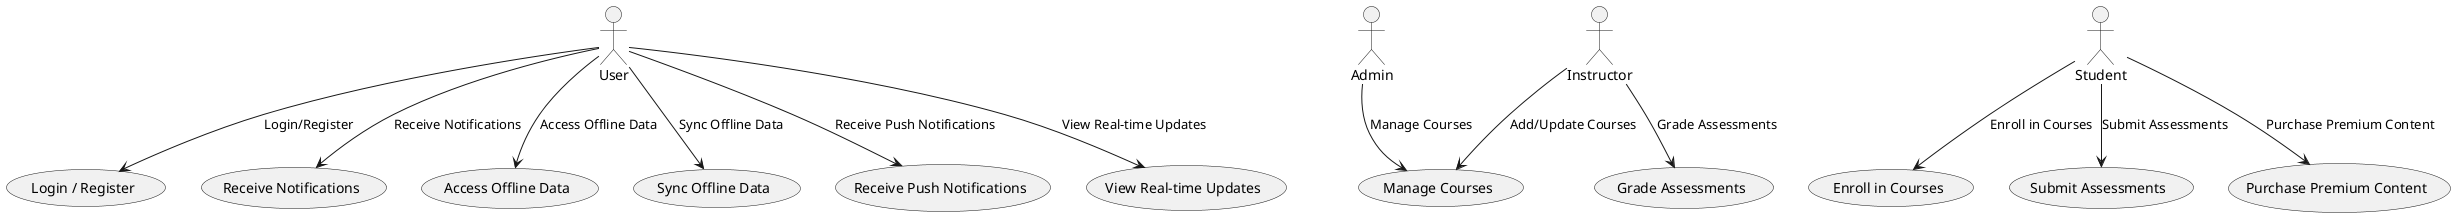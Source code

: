 @startuml
!define RECTANGLE class

actor User
actor Admin
actor Instructor
actor Student

usecase "Login / Register" as UC1
usecase "Manage Courses" as UC2
usecase "Enroll in Courses" as UC3
usecase "Submit Assessments" as UC4
usecase "Grade Assessments" as UC5
usecase "Receive Notifications" as UC6
usecase "Access Offline Data" as UC7
usecase "Sync Offline Data" as UC8
usecase "Receive Push Notifications" as UC9
usecase "Purchase Premium Content" as UC10
usecase "View Real-time Updates" as UC11

User --> UC1 : "Login/Register"
Admin --> UC2 : "Manage Courses"
Instructor --> UC2 : "Add/Update Courses"
Student --> UC3 : "Enroll in Courses"
Student --> UC4 : "Submit Assessments"
Instructor --> UC5 : "Grade Assessments"
User --> UC6 : "Receive Notifications"
User --> UC7 : "Access Offline Data"
User --> UC8 : "Sync Offline Data"
User --> UC9 : "Receive Push Notifications"
Student --> UC10 : "Purchase Premium Content"
User --> UC11 : "View Real-time Updates"

@enduml
